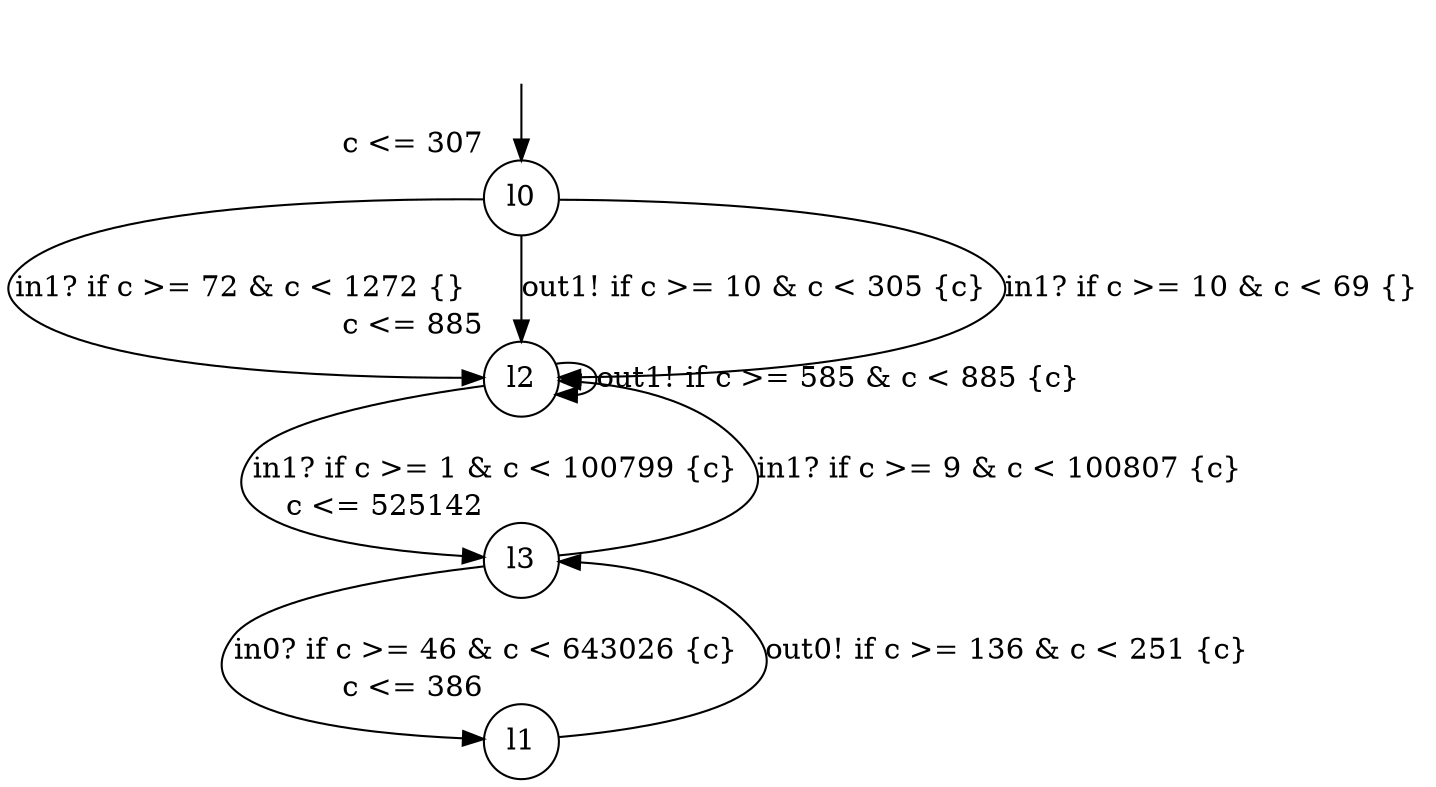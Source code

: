 digraph g {
__start0 [label="" shape="none"];
l0 [shape="circle" margin=0 label="l0", xlabel="c <= 307"];
l1 [shape="circle" margin=0 label="l1", xlabel="c <= 386"];
l2 [shape="circle" margin=0 label="l2", xlabel="c <= 885"];
l3 [shape="circle" margin=0 label="l3", xlabel="c <= 525142"];
l0 -> l2 [label="in1? if c >= 72 & c < 1272 {} "];
l0 -> l2 [label="out1! if c >= 10 & c < 305 {c} "];
l0 -> l2 [label="in1? if c >= 10 & c < 69 {} "];
l1 -> l3 [label="out0! if c >= 136 & c < 251 {c} "];
l2 -> l2 [label="out1! if c >= 585 & c < 885 {c} "];
l2 -> l3 [label="in1? if c >= 1 & c < 100799 {c} "];
l3 -> l1 [label="in0? if c >= 46 & c < 643026 {c} "];
l3 -> l2 [label="in1? if c >= 9 & c < 100807 {c} "];
__start0 -> l0;
}
